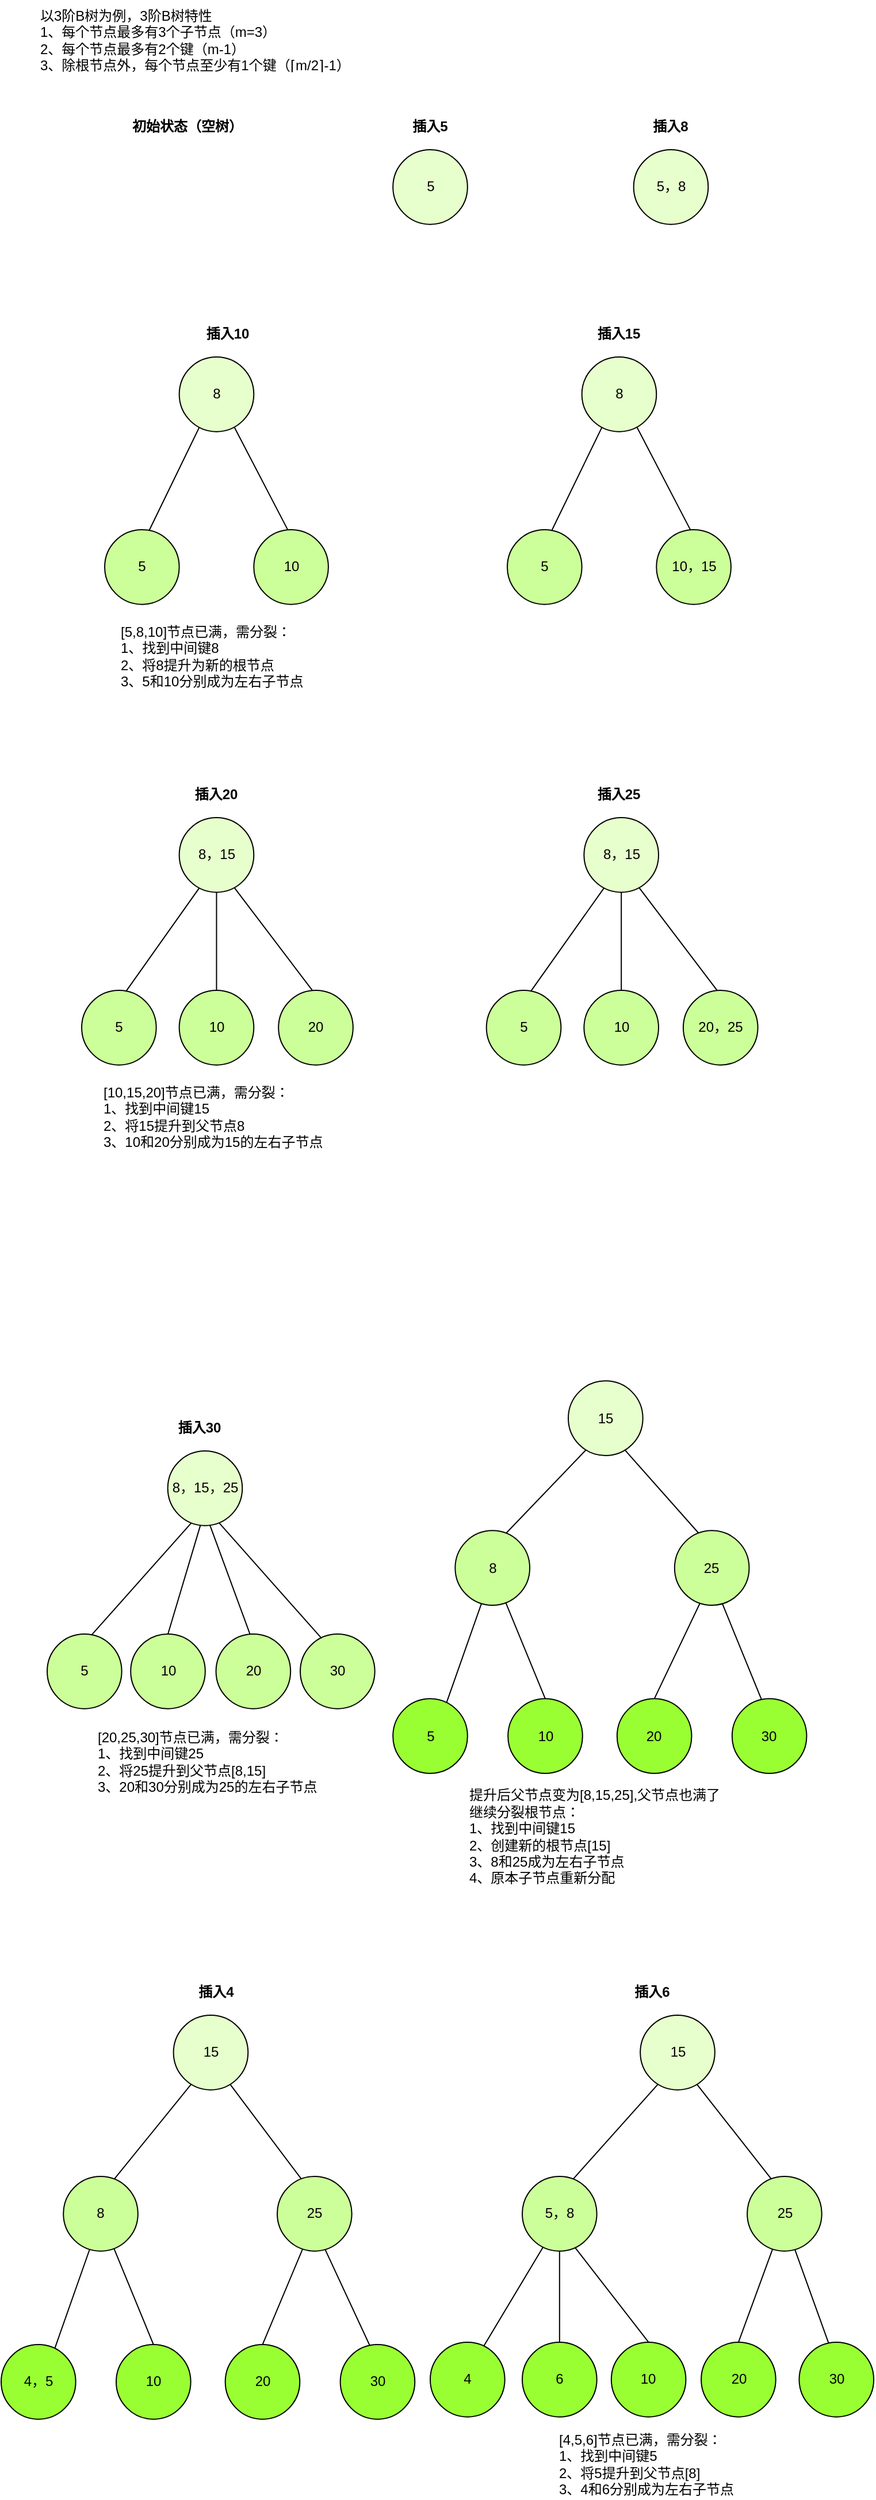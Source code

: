 <mxfile version="28.0.6">
  <diagram name="第 1 页" id="-JAxoZt5WTAPa2EVgLLD">
    <mxGraphModel dx="1025" dy="447" grid="1" gridSize="10" guides="1" tooltips="1" connect="1" arrows="1" fold="1" page="1" pageScale="1" pageWidth="827" pageHeight="1169" math="0" shadow="0">
      <root>
        <mxCell id="0" />
        <mxCell id="1" parent="0" />
        <mxCell id="OYLOalQns67DVKtFXD0c-1" value="&lt;div&gt;以3阶B树为例，3阶B树特性&lt;/div&gt;&lt;div&gt;1、每个节点最多有3个子节点（m=3）&lt;/div&gt;&lt;div&gt;2、每个节点最多有2个键（m-1）&lt;/div&gt;&lt;div&gt;3、除根节点外，每个节点至少有1个键（⌈m/2⌉-1）&lt;/div&gt;" style="text;strokeColor=none;align=left;fillColor=none;html=1;verticalAlign=middle;whiteSpace=wrap;rounded=0;" parent="1" vertex="1">
          <mxGeometry x="72.23" y="40" width="280" height="70" as="geometry" />
        </mxCell>
        <mxCell id="OYLOalQns67DVKtFXD0c-21" value="5" style="ellipse;whiteSpace=wrap;html=1;aspect=fixed;fillColor=#E6FFCC;" parent="1" vertex="1">
          <mxGeometry x="380.59" y="170" width="64.818" height="64.818" as="geometry" />
        </mxCell>
        <mxCell id="OYLOalQns67DVKtFXD0c-22" value="&lt;b&gt;初始状态（空树）&lt;/b&gt;" style="text;strokeColor=none;align=center;fillColor=none;html=1;verticalAlign=middle;whiteSpace=wrap;rounded=0;" parent="1" vertex="1">
          <mxGeometry x="152.4" y="140" width="100" height="20" as="geometry" />
        </mxCell>
        <mxCell id="OYLOalQns67DVKtFXD0c-23" value="&lt;b&gt;插入5&lt;/b&gt;" style="text;strokeColor=none;align=center;fillColor=none;html=1;verticalAlign=middle;whiteSpace=wrap;rounded=0;" parent="1" vertex="1">
          <mxGeometry x="393" y="140" width="40" height="20" as="geometry" />
        </mxCell>
        <mxCell id="OYLOalQns67DVKtFXD0c-24" value="&lt;b&gt;插入8&lt;/b&gt;" style="text;strokeColor=none;align=center;fillColor=none;html=1;verticalAlign=middle;whiteSpace=wrap;rounded=0;" parent="1" vertex="1">
          <mxGeometry x="602.23" y="140" width="40" height="20" as="geometry" />
        </mxCell>
        <mxCell id="OYLOalQns67DVKtFXD0c-25" value="5，8" style="ellipse;whiteSpace=wrap;html=1;aspect=fixed;fillColor=#E6FFCC;" parent="1" vertex="1">
          <mxGeometry x="589.82" y="170" width="64.818" height="64.818" as="geometry" />
        </mxCell>
        <mxCell id="OYLOalQns67DVKtFXD0c-26" value="&lt;b&gt;插入10&lt;/b&gt;" style="text;strokeColor=none;align=center;fillColor=none;html=1;verticalAlign=middle;whiteSpace=wrap;rounded=0;" parent="1" vertex="1">
          <mxGeometry x="212.23" y="320" width="50" height="20" as="geometry" />
        </mxCell>
        <mxCell id="OYLOalQns67DVKtFXD0c-32" value="" style="group" parent="1" vertex="1" connectable="0">
          <mxGeometry x="130" y="350" width="194.458" height="214.818" as="geometry" />
        </mxCell>
        <mxCell id="OYLOalQns67DVKtFXD0c-27" value="8" style="ellipse;whiteSpace=wrap;html=1;aspect=fixed;fillColor=#E6FFCC;" parent="OYLOalQns67DVKtFXD0c-32" vertex="1">
          <mxGeometry x="64.82" width="64.818" height="64.818" as="geometry" />
        </mxCell>
        <mxCell id="OYLOalQns67DVKtFXD0c-28" value="5" style="ellipse;whiteSpace=wrap;html=1;aspect=fixed;fillColor=#CCFF99;" parent="OYLOalQns67DVKtFXD0c-32" vertex="1">
          <mxGeometry y="150" width="64.818" height="64.818" as="geometry" />
        </mxCell>
        <mxCell id="OYLOalQns67DVKtFXD0c-29" value="10" style="ellipse;whiteSpace=wrap;html=1;aspect=fixed;fillColor=#CCFF99;" parent="OYLOalQns67DVKtFXD0c-32" vertex="1">
          <mxGeometry x="129.64" y="150" width="64.818" height="64.818" as="geometry" />
        </mxCell>
        <mxCell id="OYLOalQns67DVKtFXD0c-30" value="" style="endArrow=none;html=1;rounded=0;exitX=0.594;exitY=0.015;exitDx=0;exitDy=0;exitPerimeter=0;entryX=0.269;entryY=0.942;entryDx=0;entryDy=0;entryPerimeter=0;" parent="OYLOalQns67DVKtFXD0c-32" source="OYLOalQns67DVKtFXD0c-28" target="OYLOalQns67DVKtFXD0c-27" edge="1">
          <mxGeometry width="50" height="50" relative="1" as="geometry">
            <mxPoint x="32.23" y="150" as="sourcePoint" />
            <mxPoint x="82.23" y="60" as="targetPoint" />
          </mxGeometry>
        </mxCell>
        <mxCell id="OYLOalQns67DVKtFXD0c-31" value="" style="endArrow=none;html=1;rounded=0;exitX=0.457;exitY=0.005;exitDx=0;exitDy=0;entryX=0.737;entryY=0.937;entryDx=0;entryDy=0;entryPerimeter=0;exitPerimeter=0;" parent="OYLOalQns67DVKtFXD0c-32" source="OYLOalQns67DVKtFXD0c-29" target="OYLOalQns67DVKtFXD0c-27" edge="1">
          <mxGeometry width="50" height="50" relative="1" as="geometry">
            <mxPoint x="163.23" y="150" as="sourcePoint" />
            <mxPoint x="112.23" y="61" as="targetPoint" />
          </mxGeometry>
        </mxCell>
        <mxCell id="OYLOalQns67DVKtFXD0c-33" value="&lt;div&gt;[5,8,10]节点已满，需分裂&lt;span style=&quot;background-color: transparent;&quot;&gt;：&lt;/span&gt;&lt;/div&gt;&lt;div&gt;1、找到中间键8&lt;/div&gt;&lt;div&gt;2、将8提升为新的根节点&lt;/div&gt;&lt;div&gt;3、5和10分别成为左右子节点&lt;/div&gt;" style="text;strokeColor=none;align=left;fillColor=none;html=1;verticalAlign=middle;whiteSpace=wrap;rounded=0;" parent="1" vertex="1">
          <mxGeometry x="142.23" y="580" width="170" height="60" as="geometry" />
        </mxCell>
        <mxCell id="OYLOalQns67DVKtFXD0c-34" value="&lt;b&gt;插入15&lt;/b&gt;" style="text;strokeColor=none;align=center;fillColor=none;html=1;verticalAlign=middle;whiteSpace=wrap;rounded=0;" parent="1" vertex="1">
          <mxGeometry x="552.23" y="320" width="50" height="20" as="geometry" />
        </mxCell>
        <mxCell id="OYLOalQns67DVKtFXD0c-35" value="" style="group" parent="1" vertex="1" connectable="0">
          <mxGeometry x="480" y="350" width="194.458" height="214.818" as="geometry" />
        </mxCell>
        <mxCell id="OYLOalQns67DVKtFXD0c-36" value="8" style="ellipse;whiteSpace=wrap;html=1;aspect=fixed;fillColor=#E6FFCC;" parent="OYLOalQns67DVKtFXD0c-35" vertex="1">
          <mxGeometry x="64.82" width="64.818" height="64.818" as="geometry" />
        </mxCell>
        <mxCell id="OYLOalQns67DVKtFXD0c-37" value="5" style="ellipse;whiteSpace=wrap;html=1;aspect=fixed;fillColor=#CCFF99;" parent="OYLOalQns67DVKtFXD0c-35" vertex="1">
          <mxGeometry y="150" width="64.818" height="64.818" as="geometry" />
        </mxCell>
        <mxCell id="OYLOalQns67DVKtFXD0c-38" value="10，15" style="ellipse;whiteSpace=wrap;html=1;aspect=fixed;fillColor=#CCFF99;" parent="OYLOalQns67DVKtFXD0c-35" vertex="1">
          <mxGeometry x="129.64" y="150" width="64.818" height="64.818" as="geometry" />
        </mxCell>
        <mxCell id="OYLOalQns67DVKtFXD0c-39" value="" style="endArrow=none;html=1;rounded=0;exitX=0.594;exitY=0.015;exitDx=0;exitDy=0;exitPerimeter=0;entryX=0.269;entryY=0.942;entryDx=0;entryDy=0;entryPerimeter=0;" parent="OYLOalQns67DVKtFXD0c-35" source="OYLOalQns67DVKtFXD0c-37" target="OYLOalQns67DVKtFXD0c-36" edge="1">
          <mxGeometry width="50" height="50" relative="1" as="geometry">
            <mxPoint x="32.23" y="150" as="sourcePoint" />
            <mxPoint x="82.23" y="60" as="targetPoint" />
          </mxGeometry>
        </mxCell>
        <mxCell id="OYLOalQns67DVKtFXD0c-40" value="" style="endArrow=none;html=1;rounded=0;exitX=0.457;exitY=0.005;exitDx=0;exitDy=0;entryX=0.737;entryY=0.937;entryDx=0;entryDy=0;entryPerimeter=0;exitPerimeter=0;" parent="OYLOalQns67DVKtFXD0c-35" source="OYLOalQns67DVKtFXD0c-38" target="OYLOalQns67DVKtFXD0c-36" edge="1">
          <mxGeometry width="50" height="50" relative="1" as="geometry">
            <mxPoint x="163.23" y="150" as="sourcePoint" />
            <mxPoint x="112.23" y="61" as="targetPoint" />
          </mxGeometry>
        </mxCell>
        <mxCell id="OYLOalQns67DVKtFXD0c-41" value="&lt;b&gt;插入20&lt;/b&gt;" style="text;strokeColor=none;align=center;fillColor=none;html=1;verticalAlign=middle;whiteSpace=wrap;rounded=0;" parent="1" vertex="1">
          <mxGeometry x="202.23" y="720" width="50" height="20" as="geometry" />
        </mxCell>
        <mxCell id="OYLOalQns67DVKtFXD0c-42" value="&lt;div&gt;[10,15,20]节点已满，需分裂：&lt;/div&gt;&lt;div&gt;1、找到中间键15&lt;/div&gt;&lt;div&gt;2、将15提升到父节点8&lt;/div&gt;&lt;div&gt;3、10和20分别成为15的左右子节点&lt;/div&gt;" style="text;strokeColor=none;align=left;fillColor=none;html=1;verticalAlign=middle;whiteSpace=wrap;rounded=0;" parent="1" vertex="1">
          <mxGeometry x="127.23" y="980" width="200" height="60" as="geometry" />
        </mxCell>
        <mxCell id="OYLOalQns67DVKtFXD0c-51" value="" style="group" parent="1" vertex="1" connectable="0">
          <mxGeometry x="110" y="750" width="235.908" height="214.818" as="geometry" />
        </mxCell>
        <mxCell id="OYLOalQns67DVKtFXD0c-44" value="8，15" style="ellipse;whiteSpace=wrap;html=1;aspect=fixed;fillColor=#E6FFCC;" parent="OYLOalQns67DVKtFXD0c-51" vertex="1">
          <mxGeometry x="84.82" width="64.818" height="64.818" as="geometry" />
        </mxCell>
        <mxCell id="OYLOalQns67DVKtFXD0c-45" value="5" style="ellipse;whiteSpace=wrap;html=1;aspect=fixed;fillColor=#CCFF99;" parent="OYLOalQns67DVKtFXD0c-51" vertex="1">
          <mxGeometry y="150" width="64.818" height="64.818" as="geometry" />
        </mxCell>
        <mxCell id="OYLOalQns67DVKtFXD0c-46" value="20" style="ellipse;whiteSpace=wrap;html=1;aspect=fixed;fillColor=#CCFF99;" parent="OYLOalQns67DVKtFXD0c-51" vertex="1">
          <mxGeometry x="171.09" y="150" width="64.818" height="64.818" as="geometry" />
        </mxCell>
        <mxCell id="OYLOalQns67DVKtFXD0c-47" value="" style="endArrow=none;html=1;rounded=0;exitX=0.594;exitY=0.015;exitDx=0;exitDy=0;exitPerimeter=0;entryX=0.269;entryY=0.942;entryDx=0;entryDy=0;entryPerimeter=0;" parent="OYLOalQns67DVKtFXD0c-51" source="OYLOalQns67DVKtFXD0c-45" target="OYLOalQns67DVKtFXD0c-44" edge="1">
          <mxGeometry width="50" height="50" relative="1" as="geometry">
            <mxPoint x="52.23" y="150" as="sourcePoint" />
            <mxPoint x="102.23" y="60" as="targetPoint" />
          </mxGeometry>
        </mxCell>
        <mxCell id="OYLOalQns67DVKtFXD0c-48" value="" style="endArrow=none;html=1;rounded=0;exitX=0.457;exitY=0.005;exitDx=0;exitDy=0;entryX=0.737;entryY=0.937;entryDx=0;entryDy=0;entryPerimeter=0;exitPerimeter=0;" parent="OYLOalQns67DVKtFXD0c-51" source="OYLOalQns67DVKtFXD0c-46" target="OYLOalQns67DVKtFXD0c-44" edge="1">
          <mxGeometry width="50" height="50" relative="1" as="geometry">
            <mxPoint x="183.23" y="150" as="sourcePoint" />
            <mxPoint x="132.23" y="61" as="targetPoint" />
          </mxGeometry>
        </mxCell>
        <mxCell id="OYLOalQns67DVKtFXD0c-49" value="10" style="ellipse;whiteSpace=wrap;html=1;aspect=fixed;fillColor=#CCFF99;" parent="OYLOalQns67DVKtFXD0c-51" vertex="1">
          <mxGeometry x="84.82" y="150" width="64.818" height="64.818" as="geometry" />
        </mxCell>
        <mxCell id="OYLOalQns67DVKtFXD0c-50" value="" style="endArrow=none;html=1;rounded=0;exitX=0.5;exitY=0;exitDx=0;exitDy=0;entryX=0.5;entryY=1;entryDx=0;entryDy=0;" parent="OYLOalQns67DVKtFXD0c-51" source="OYLOalQns67DVKtFXD0c-49" target="OYLOalQns67DVKtFXD0c-44" edge="1">
          <mxGeometry width="50" height="50" relative="1" as="geometry">
            <mxPoint x="120" y="210" as="sourcePoint" />
            <mxPoint x="183" y="120" as="targetPoint" />
          </mxGeometry>
        </mxCell>
        <mxCell id="OYLOalQns67DVKtFXD0c-53" value="&lt;b&gt;插入25&lt;/b&gt;" style="text;strokeColor=none;align=center;fillColor=none;html=1;verticalAlign=middle;whiteSpace=wrap;rounded=0;" parent="1" vertex="1">
          <mxGeometry x="552.23" y="720" width="50" height="20" as="geometry" />
        </mxCell>
        <mxCell id="OYLOalQns67DVKtFXD0c-54" value="" style="group" parent="1" vertex="1" connectable="0">
          <mxGeometry x="461.86" y="750" width="235.908" height="214.818" as="geometry" />
        </mxCell>
        <mxCell id="OYLOalQns67DVKtFXD0c-55" value="8，15" style="ellipse;whiteSpace=wrap;html=1;aspect=fixed;fillColor=#E6FFCC;" parent="OYLOalQns67DVKtFXD0c-54" vertex="1">
          <mxGeometry x="84.82" width="64.818" height="64.818" as="geometry" />
        </mxCell>
        <mxCell id="OYLOalQns67DVKtFXD0c-56" value="5" style="ellipse;whiteSpace=wrap;html=1;aspect=fixed;fillColor=#CCFF99;" parent="OYLOalQns67DVKtFXD0c-54" vertex="1">
          <mxGeometry y="150" width="64.818" height="64.818" as="geometry" />
        </mxCell>
        <mxCell id="OYLOalQns67DVKtFXD0c-57" value="20，25" style="ellipse;whiteSpace=wrap;html=1;aspect=fixed;fillColor=#CCFF99;" parent="OYLOalQns67DVKtFXD0c-54" vertex="1">
          <mxGeometry x="171.09" y="150" width="64.818" height="64.818" as="geometry" />
        </mxCell>
        <mxCell id="OYLOalQns67DVKtFXD0c-58" value="" style="endArrow=none;html=1;rounded=0;exitX=0.594;exitY=0.015;exitDx=0;exitDy=0;exitPerimeter=0;entryX=0.269;entryY=0.942;entryDx=0;entryDy=0;entryPerimeter=0;" parent="OYLOalQns67DVKtFXD0c-54" source="OYLOalQns67DVKtFXD0c-56" target="OYLOalQns67DVKtFXD0c-55" edge="1">
          <mxGeometry width="50" height="50" relative="1" as="geometry">
            <mxPoint x="52.23" y="150" as="sourcePoint" />
            <mxPoint x="102.23" y="60" as="targetPoint" />
          </mxGeometry>
        </mxCell>
        <mxCell id="OYLOalQns67DVKtFXD0c-59" value="" style="endArrow=none;html=1;rounded=0;exitX=0.457;exitY=0.005;exitDx=0;exitDy=0;entryX=0.737;entryY=0.937;entryDx=0;entryDy=0;entryPerimeter=0;exitPerimeter=0;" parent="OYLOalQns67DVKtFXD0c-54" source="OYLOalQns67DVKtFXD0c-57" target="OYLOalQns67DVKtFXD0c-55" edge="1">
          <mxGeometry width="50" height="50" relative="1" as="geometry">
            <mxPoint x="183.23" y="150" as="sourcePoint" />
            <mxPoint x="132.23" y="61" as="targetPoint" />
          </mxGeometry>
        </mxCell>
        <mxCell id="OYLOalQns67DVKtFXD0c-60" value="10" style="ellipse;whiteSpace=wrap;html=1;aspect=fixed;fillColor=#CCFF99;" parent="OYLOalQns67DVKtFXD0c-54" vertex="1">
          <mxGeometry x="84.82" y="150" width="64.818" height="64.818" as="geometry" />
        </mxCell>
        <mxCell id="OYLOalQns67DVKtFXD0c-61" value="" style="endArrow=none;html=1;rounded=0;exitX=0.5;exitY=0;exitDx=0;exitDy=0;entryX=0.5;entryY=1;entryDx=0;entryDy=0;" parent="OYLOalQns67DVKtFXD0c-54" source="OYLOalQns67DVKtFXD0c-60" target="OYLOalQns67DVKtFXD0c-55" edge="1">
          <mxGeometry width="50" height="50" relative="1" as="geometry">
            <mxPoint x="120" y="210" as="sourcePoint" />
            <mxPoint x="183" y="120" as="targetPoint" />
          </mxGeometry>
        </mxCell>
        <mxCell id="OYLOalQns67DVKtFXD0c-62" value="&lt;b&gt;插入30&lt;/b&gt;" style="text;strokeColor=none;align=center;fillColor=none;html=1;verticalAlign=middle;whiteSpace=wrap;rounded=0;" parent="1" vertex="1">
          <mxGeometry x="189.63" y="1270" width="45.19" height="20" as="geometry" />
        </mxCell>
        <mxCell id="OYLOalQns67DVKtFXD0c-71" value="&lt;div&gt;[20,25,30]节点已满，需分裂：&lt;/div&gt;&lt;div&gt;1、找到中间键25&lt;/div&gt;&lt;div&gt;2、将25提升到父节点[8,15]&lt;/div&gt;&lt;div&gt;3、20和30分别成为25的左右子节点&lt;/div&gt;" style="text;strokeColor=none;align=left;fillColor=none;html=1;verticalAlign=middle;whiteSpace=wrap;rounded=0;" parent="1" vertex="1">
          <mxGeometry x="122.41" y="1540" width="200" height="60" as="geometry" />
        </mxCell>
        <mxCell id="uNtIZfJUE3P_ky5JRSXj-1" value="" style="group" parent="1" vertex="1" connectable="0">
          <mxGeometry x="80" y="1300" width="284.818" height="223.818" as="geometry" />
        </mxCell>
        <mxCell id="OYLOalQns67DVKtFXD0c-64" value="8，15，25" style="ellipse;whiteSpace=wrap;html=1;aspect=fixed;fillColor=#E6FFCC;" parent="uNtIZfJUE3P_ky5JRSXj-1" vertex="1">
          <mxGeometry x="104.82" width="64.818" height="64.818" as="geometry" />
        </mxCell>
        <mxCell id="OYLOalQns67DVKtFXD0c-65" value="5" style="ellipse;whiteSpace=wrap;html=1;aspect=fixed;fillColor=#CCFF99;" parent="uNtIZfJUE3P_ky5JRSXj-1" vertex="1">
          <mxGeometry y="159" width="64.818" height="64.818" as="geometry" />
        </mxCell>
        <mxCell id="OYLOalQns67DVKtFXD0c-66" value="20" style="ellipse;whiteSpace=wrap;html=1;aspect=fixed;fillColor=#CCFF99;" parent="uNtIZfJUE3P_ky5JRSXj-1" vertex="1">
          <mxGeometry x="146.77" y="159" width="64.818" height="64.818" as="geometry" />
        </mxCell>
        <mxCell id="OYLOalQns67DVKtFXD0c-67" value="" style="endArrow=none;html=1;rounded=0;exitX=0.594;exitY=0.015;exitDx=0;exitDy=0;exitPerimeter=0;entryX=0.314;entryY=0.967;entryDx=0;entryDy=0;entryPerimeter=0;" parent="uNtIZfJUE3P_ky5JRSXj-1" source="OYLOalQns67DVKtFXD0c-65" target="OYLOalQns67DVKtFXD0c-64" edge="1">
          <mxGeometry width="50" height="50" relative="1" as="geometry">
            <mxPoint x="82.23" y="140" as="sourcePoint" />
            <mxPoint x="132.23" y="50" as="targetPoint" />
          </mxGeometry>
        </mxCell>
        <mxCell id="OYLOalQns67DVKtFXD0c-68" value="" style="endArrow=none;html=1;rounded=0;exitX=0.457;exitY=0.005;exitDx=0;exitDy=0;entryX=0.565;entryY=0.992;entryDx=0;entryDy=0;entryPerimeter=0;exitPerimeter=0;" parent="uNtIZfJUE3P_ky5JRSXj-1" source="OYLOalQns67DVKtFXD0c-66" target="OYLOalQns67DVKtFXD0c-64" edge="1">
          <mxGeometry width="50" height="50" relative="1" as="geometry">
            <mxPoint x="213.23" y="140" as="sourcePoint" />
            <mxPoint x="162.23" y="51" as="targetPoint" />
          </mxGeometry>
        </mxCell>
        <mxCell id="OYLOalQns67DVKtFXD0c-69" value="10" style="ellipse;whiteSpace=wrap;html=1;aspect=fixed;fillColor=#CCFF99;" parent="uNtIZfJUE3P_ky5JRSXj-1" vertex="1">
          <mxGeometry x="72.59" y="159" width="64.818" height="64.818" as="geometry" />
        </mxCell>
        <mxCell id="OYLOalQns67DVKtFXD0c-70" value="" style="endArrow=none;html=1;rounded=0;exitX=0.5;exitY=0;exitDx=0;exitDy=0;entryX=0.439;entryY=0.992;entryDx=0;entryDy=0;entryPerimeter=0;" parent="uNtIZfJUE3P_ky5JRSXj-1" source="OYLOalQns67DVKtFXD0c-69" target="OYLOalQns67DVKtFXD0c-64" edge="1">
          <mxGeometry width="50" height="50" relative="1" as="geometry">
            <mxPoint x="150" y="200" as="sourcePoint" />
            <mxPoint x="213" y="110" as="targetPoint" />
          </mxGeometry>
        </mxCell>
        <mxCell id="OYLOalQns67DVKtFXD0c-72" value="30" style="ellipse;whiteSpace=wrap;html=1;aspect=fixed;fillColor=#CCFF99;" parent="uNtIZfJUE3P_ky5JRSXj-1" vertex="1">
          <mxGeometry x="220" y="159" width="64.818" height="64.818" as="geometry" />
        </mxCell>
        <mxCell id="OYLOalQns67DVKtFXD0c-73" value="" style="endArrow=none;html=1;rounded=0;exitX=0.286;exitY=0.057;exitDx=0;exitDy=0;entryX=0.692;entryY=0.967;entryDx=0;entryDy=0;entryPerimeter=0;exitPerimeter=0;" parent="uNtIZfJUE3P_ky5JRSXj-1" source="OYLOalQns67DVKtFXD0c-72" target="OYLOalQns67DVKtFXD0c-64" edge="1">
          <mxGeometry width="50" height="50" relative="1" as="geometry">
            <mxPoint x="240" y="130" as="sourcePoint" />
            <mxPoint x="172" y="41" as="targetPoint" />
          </mxGeometry>
        </mxCell>
        <mxCell id="uNtIZfJUE3P_ky5JRSXj-2" value="&lt;div&gt;提升后父节点变为[8,15,25],父节点也满了&lt;/div&gt;&lt;div&gt;继续分裂根节点：&lt;/div&gt;&lt;div&gt;1、找到中间键15&lt;/div&gt;&lt;div&gt;2、创建新的根节点[15]&lt;/div&gt;&lt;div&gt;3、8和25成为左右子节点&lt;/div&gt;&lt;div&gt;4、原本子节点重新分配&lt;/div&gt;" style="text;strokeColor=none;align=left;fillColor=none;html=1;verticalAlign=middle;whiteSpace=wrap;rounded=0;" parent="1" vertex="1">
          <mxGeometry x="445.41" y="1590" width="238.52" height="90" as="geometry" />
        </mxCell>
        <mxCell id="uNtIZfJUE3P_ky5JRSXj-27" value="" style="group" parent="1" vertex="1" connectable="0">
          <mxGeometry x="380.59" y="1239.18" width="359.634" height="340.818" as="geometry" />
        </mxCell>
        <mxCell id="uNtIZfJUE3P_ky5JRSXj-14" value="" style="endArrow=none;html=1;rounded=0;entryX=0.239;entryY=0.923;entryDx=0;entryDy=0;entryPerimeter=0;exitX=0.684;exitY=0.034;exitDx=0;exitDy=0;exitPerimeter=0;" parent="uNtIZfJUE3P_ky5JRSXj-27" source="uNtIZfJUE3P_ky5JRSXj-21" target="uNtIZfJUE3P_ky5JRSXj-20" edge="1">
          <mxGeometry width="50" height="50" relative="1" as="geometry">
            <mxPoint x="68.82" y="125" as="sourcePoint" />
            <mxPoint x="136.68" y="35" as="targetPoint" />
          </mxGeometry>
        </mxCell>
        <mxCell id="uNtIZfJUE3P_ky5JRSXj-15" value="" style="endArrow=none;html=1;rounded=0;entryX=0.763;entryY=0.93;entryDx=0;entryDy=0;entryPerimeter=0;exitX=0.324;exitY=0.036;exitDx=0;exitDy=0;exitPerimeter=0;" parent="uNtIZfJUE3P_ky5JRSXj-27" source="uNtIZfJUE3P_ky5JRSXj-22" target="uNtIZfJUE3P_ky5JRSXj-20" edge="1">
          <mxGeometry width="50" height="50" relative="1" as="geometry">
            <mxPoint x="268.82" y="128" as="sourcePoint" />
            <mxPoint x="198.82" y="35" as="targetPoint" />
          </mxGeometry>
        </mxCell>
        <mxCell id="uNtIZfJUE3P_ky5JRSXj-16" value="" style="endArrow=none;html=1;rounded=0;entryX=0.354;entryY=0.972;entryDx=0;entryDy=0;entryPerimeter=0;exitX=0.721;exitY=0.047;exitDx=0;exitDy=0;exitPerimeter=0;" parent="uNtIZfJUE3P_ky5JRSXj-27" source="uNtIZfJUE3P_ky5JRSXj-23" target="uNtIZfJUE3P_ky5JRSXj-21" edge="1">
          <mxGeometry width="50" height="50" relative="1" as="geometry">
            <mxPoint x="-11.18" y="275" as="sourcePoint" />
            <mxPoint x="38.82" y="195" as="targetPoint" />
          </mxGeometry>
        </mxCell>
        <mxCell id="uNtIZfJUE3P_ky5JRSXj-17" value="" style="endArrow=none;html=1;rounded=0;entryX=0.342;entryY=0.969;entryDx=0;entryDy=0;entryPerimeter=0;exitX=0.5;exitY=0;exitDx=0;exitDy=0;" parent="uNtIZfJUE3P_ky5JRSXj-27" source="uNtIZfJUE3P_ky5JRSXj-25" target="uNtIZfJUE3P_ky5JRSXj-22" edge="1">
          <mxGeometry width="50" height="50" relative="1" as="geometry">
            <mxPoint x="218.82" y="276" as="sourcePoint" />
            <mxPoint x="268.82" y="196" as="targetPoint" />
          </mxGeometry>
        </mxCell>
        <mxCell id="uNtIZfJUE3P_ky5JRSXj-18" value="" style="endArrow=none;html=1;rounded=0;entryX=0.628;entryY=0.948;entryDx=0;entryDy=0;entryPerimeter=0;exitX=0.394;exitY=0.01;exitDx=0;exitDy=0;exitPerimeter=0;" parent="uNtIZfJUE3P_ky5JRSXj-27" source="uNtIZfJUE3P_ky5JRSXj-26" target="uNtIZfJUE3P_ky5JRSXj-22" edge="1">
          <mxGeometry width="50" height="50" relative="1" as="geometry">
            <mxPoint x="358.82" y="276" as="sourcePoint" />
            <mxPoint x="308.82" y="195" as="targetPoint" />
          </mxGeometry>
        </mxCell>
        <mxCell id="uNtIZfJUE3P_ky5JRSXj-19" value="" style="endArrow=none;html=1;rounded=0;entryX=0.672;entryY=0.95;entryDx=0;entryDy=0;entryPerimeter=0;exitX=0.5;exitY=0;exitDx=0;exitDy=0;" parent="uNtIZfJUE3P_ky5JRSXj-27" source="uNtIZfJUE3P_ky5JRSXj-24" target="uNtIZfJUE3P_ky5JRSXj-21" edge="1">
          <mxGeometry width="50" height="50" relative="1" as="geometry">
            <mxPoint x="118.82" y="276" as="sourcePoint" />
            <mxPoint x="68.82" y="195" as="targetPoint" />
          </mxGeometry>
        </mxCell>
        <mxCell id="uNtIZfJUE3P_ky5JRSXj-20" value="15" style="ellipse;whiteSpace=wrap;html=1;aspect=fixed;fillColor=#E6FFCC;" parent="uNtIZfJUE3P_ky5JRSXj-27" vertex="1">
          <mxGeometry x="152.413" width="64.818" height="64.818" as="geometry" />
        </mxCell>
        <mxCell id="uNtIZfJUE3P_ky5JRSXj-21" value="8" style="ellipse;whiteSpace=wrap;html=1;aspect=fixed;fillColor=#CCFF99;" parent="uNtIZfJUE3P_ky5JRSXj-27" vertex="1">
          <mxGeometry x="54.103" y="130" width="64.818" height="64.818" as="geometry" />
        </mxCell>
        <mxCell id="uNtIZfJUE3P_ky5JRSXj-22" value="25" style="ellipse;whiteSpace=wrap;html=1;aspect=fixed;fillColor=#CCFF99;" parent="uNtIZfJUE3P_ky5JRSXj-27" vertex="1">
          <mxGeometry x="244.823" y="130" width="64.818" height="64.818" as="geometry" />
        </mxCell>
        <mxCell id="uNtIZfJUE3P_ky5JRSXj-23" value="5" style="ellipse;whiteSpace=wrap;html=1;aspect=fixed;fillColor=#99FF33;" parent="uNtIZfJUE3P_ky5JRSXj-27" vertex="1">
          <mxGeometry y="276" width="64.818" height="64.818" as="geometry" />
        </mxCell>
        <mxCell id="uNtIZfJUE3P_ky5JRSXj-24" value="10" style="ellipse;whiteSpace=wrap;html=1;aspect=fixed;fillColor=#99FF33;" parent="uNtIZfJUE3P_ky5JRSXj-27" vertex="1">
          <mxGeometry x="99.997" y="276" width="64.818" height="64.818" as="geometry" />
        </mxCell>
        <mxCell id="uNtIZfJUE3P_ky5JRSXj-25" value="20" style="ellipse;whiteSpace=wrap;html=1;aspect=fixed;fillColor=#99FF33;" parent="uNtIZfJUE3P_ky5JRSXj-27" vertex="1">
          <mxGeometry x="194.819" y="276" width="64.818" height="64.818" as="geometry" />
        </mxCell>
        <mxCell id="uNtIZfJUE3P_ky5JRSXj-26" value="30" style="ellipse;whiteSpace=wrap;html=1;aspect=fixed;fillColor=#99FF33;" parent="uNtIZfJUE3P_ky5JRSXj-27" vertex="1">
          <mxGeometry x="294.816" y="276" width="64.818" height="64.818" as="geometry" />
        </mxCell>
        <mxCell id="uNtIZfJUE3P_ky5JRSXj-42" value="&lt;b&gt;插入4&lt;/b&gt;" style="text;strokeColor=none;align=center;fillColor=none;html=1;verticalAlign=middle;whiteSpace=wrap;rounded=0;" parent="1" vertex="1">
          <mxGeometry x="208.34" y="1760" width="37.77" height="20" as="geometry" />
        </mxCell>
        <mxCell id="uNtIZfJUE3P_ky5JRSXj-43" value="&lt;b&gt;插入6&lt;/b&gt;" style="text;strokeColor=none;align=center;fillColor=none;html=1;verticalAlign=middle;whiteSpace=wrap;rounded=0;" parent="1" vertex="1">
          <mxGeometry x="585.77" y="1760" width="40" height="20" as="geometry" />
        </mxCell>
        <mxCell id="uNtIZfJUE3P_ky5JRSXj-44" value="&lt;div&gt;[4,5,6]节点已满，需分裂：&lt;/div&gt;&lt;div&gt;1、找到中间键5&lt;/div&gt;&lt;div&gt;2、将5提升到父节点[8]&lt;/div&gt;&lt;div&gt;3、4和6分别成为左右子节点&lt;/div&gt;" style="text;strokeColor=none;align=left;fillColor=none;html=1;verticalAlign=middle;whiteSpace=wrap;rounded=0;" parent="1" vertex="1">
          <mxGeometry x="523" y="2150" width="165.54" height="60" as="geometry" />
        </mxCell>
        <mxCell id="uNtIZfJUE3P_ky5JRSXj-65" value="" style="group" parent="1" vertex="1" connectable="0">
          <mxGeometry x="413.0" y="1790" width="385.544" height="348.818" as="geometry" />
        </mxCell>
        <mxCell id="uNtIZfJUE3P_ky5JRSXj-46" value="" style="endArrow=none;html=1;rounded=0;entryX=0.239;entryY=0.923;entryDx=0;entryDy=0;entryPerimeter=0;exitX=0.684;exitY=0.034;exitDx=0;exitDy=0;exitPerimeter=0;" parent="uNtIZfJUE3P_ky5JRSXj-65" source="uNtIZfJUE3P_ky5JRSXj-53" target="uNtIZfJUE3P_ky5JRSXj-52" edge="1">
          <mxGeometry width="50" height="50" relative="1" as="geometry">
            <mxPoint x="48.82" y="135" as="sourcePoint" />
            <mxPoint x="116.68" y="45" as="targetPoint" />
          </mxGeometry>
        </mxCell>
        <mxCell id="uNtIZfJUE3P_ky5JRSXj-47" value="" style="endArrow=none;html=1;rounded=0;entryX=0.763;entryY=0.93;entryDx=0;entryDy=0;entryPerimeter=0;exitX=0.324;exitY=0.036;exitDx=0;exitDy=0;exitPerimeter=0;" parent="uNtIZfJUE3P_ky5JRSXj-65" source="uNtIZfJUE3P_ky5JRSXj-54" target="uNtIZfJUE3P_ky5JRSXj-52" edge="1">
          <mxGeometry width="50" height="50" relative="1" as="geometry">
            <mxPoint x="248.82" y="138" as="sourcePoint" />
            <mxPoint x="178.82" y="45" as="targetPoint" />
          </mxGeometry>
        </mxCell>
        <mxCell id="uNtIZfJUE3P_ky5JRSXj-48" value="" style="endArrow=none;html=1;rounded=0;entryX=0.278;entryY=0.949;entryDx=0;entryDy=0;entryPerimeter=0;exitX=0.721;exitY=0.047;exitDx=0;exitDy=0;exitPerimeter=0;" parent="uNtIZfJUE3P_ky5JRSXj-65" source="uNtIZfJUE3P_ky5JRSXj-55" target="uNtIZfJUE3P_ky5JRSXj-53" edge="1">
          <mxGeometry width="50" height="50" relative="1" as="geometry">
            <mxPoint x="-31.18" y="285" as="sourcePoint" />
            <mxPoint x="18.82" y="205" as="targetPoint" />
          </mxGeometry>
        </mxCell>
        <mxCell id="uNtIZfJUE3P_ky5JRSXj-49" value="" style="endArrow=none;html=1;rounded=0;entryX=0.342;entryY=0.969;entryDx=0;entryDy=0;entryPerimeter=0;exitX=0.5;exitY=0;exitDx=0;exitDy=0;" parent="uNtIZfJUE3P_ky5JRSXj-65" source="uNtIZfJUE3P_ky5JRSXj-57" target="uNtIZfJUE3P_ky5JRSXj-54" edge="1">
          <mxGeometry width="50" height="50" relative="1" as="geometry">
            <mxPoint x="198.82" y="286" as="sourcePoint" />
            <mxPoint x="248.82" y="206" as="targetPoint" />
          </mxGeometry>
        </mxCell>
        <mxCell id="uNtIZfJUE3P_ky5JRSXj-50" value="" style="endArrow=none;html=1;rounded=0;entryX=0.628;entryY=0.948;entryDx=0;entryDy=0;entryPerimeter=0;exitX=0.394;exitY=0.01;exitDx=0;exitDy=0;exitPerimeter=0;" parent="uNtIZfJUE3P_ky5JRSXj-65" source="uNtIZfJUE3P_ky5JRSXj-58" target="uNtIZfJUE3P_ky5JRSXj-54" edge="1">
          <mxGeometry width="50" height="50" relative="1" as="geometry">
            <mxPoint x="338.82" y="286" as="sourcePoint" />
            <mxPoint x="288.82" y="205" as="targetPoint" />
          </mxGeometry>
        </mxCell>
        <mxCell id="uNtIZfJUE3P_ky5JRSXj-51" value="" style="endArrow=none;html=1;rounded=0;entryX=0.708;entryY=0.953;entryDx=0;entryDy=0;entryPerimeter=0;exitX=0.5;exitY=0;exitDx=0;exitDy=0;" parent="uNtIZfJUE3P_ky5JRSXj-65" source="uNtIZfJUE3P_ky5JRSXj-56" target="uNtIZfJUE3P_ky5JRSXj-53" edge="1">
          <mxGeometry width="50" height="50" relative="1" as="geometry">
            <mxPoint x="98.82" y="286" as="sourcePoint" />
            <mxPoint x="48.82" y="205" as="targetPoint" />
          </mxGeometry>
        </mxCell>
        <mxCell id="uNtIZfJUE3P_ky5JRSXj-52" value="15" style="ellipse;whiteSpace=wrap;html=1;aspect=fixed;fillColor=#E6FFCC;" parent="uNtIZfJUE3P_ky5JRSXj-65" vertex="1">
          <mxGeometry x="182.593" width="64.818" height="64.818" as="geometry" />
        </mxCell>
        <mxCell id="uNtIZfJUE3P_ky5JRSXj-53" value="5，8" style="ellipse;whiteSpace=wrap;html=1;aspect=fixed;fillColor=#CCFF99;" parent="uNtIZfJUE3P_ky5JRSXj-65" vertex="1">
          <mxGeometry x="80.003" y="140" width="64.818" height="64.818" as="geometry" />
        </mxCell>
        <mxCell id="uNtIZfJUE3P_ky5JRSXj-54" value="25" style="ellipse;whiteSpace=wrap;html=1;aspect=fixed;fillColor=#CCFF99;" parent="uNtIZfJUE3P_ky5JRSXj-65" vertex="1">
          <mxGeometry x="275.543" y="140" width="64.818" height="64.818" as="geometry" />
        </mxCell>
        <mxCell id="uNtIZfJUE3P_ky5JRSXj-55" value="4" style="ellipse;whiteSpace=wrap;html=1;aspect=fixed;fillColor=#99FF33;" parent="uNtIZfJUE3P_ky5JRSXj-65" vertex="1">
          <mxGeometry y="284" width="64.818" height="64.818" as="geometry" />
        </mxCell>
        <mxCell id="uNtIZfJUE3P_ky5JRSXj-56" value="10" style="ellipse;whiteSpace=wrap;html=1;aspect=fixed;fillColor=#99FF33;" parent="uNtIZfJUE3P_ky5JRSXj-65" vertex="1">
          <mxGeometry x="157.407" y="284" width="64.818" height="64.818" as="geometry" />
        </mxCell>
        <mxCell id="uNtIZfJUE3P_ky5JRSXj-57" value="20" style="ellipse;whiteSpace=wrap;html=1;aspect=fixed;fillColor=#99FF33;" parent="uNtIZfJUE3P_ky5JRSXj-65" vertex="1">
          <mxGeometry x="235.539" y="284" width="64.818" height="64.818" as="geometry" />
        </mxCell>
        <mxCell id="uNtIZfJUE3P_ky5JRSXj-58" value="30" style="ellipse;whiteSpace=wrap;html=1;aspect=fixed;fillColor=#99FF33;" parent="uNtIZfJUE3P_ky5JRSXj-65" vertex="1">
          <mxGeometry x="320.726" y="284" width="64.818" height="64.818" as="geometry" />
        </mxCell>
        <mxCell id="uNtIZfJUE3P_ky5JRSXj-59" value="6" style="ellipse;whiteSpace=wrap;html=1;aspect=fixed;fillColor=#99FF33;" parent="uNtIZfJUE3P_ky5JRSXj-65" vertex="1">
          <mxGeometry x="80.0" y="284" width="64.818" height="64.818" as="geometry" />
        </mxCell>
        <mxCell id="uNtIZfJUE3P_ky5JRSXj-60" value="" style="endArrow=none;html=1;rounded=0;entryX=0.5;entryY=1;entryDx=0;entryDy=0;exitX=0.5;exitY=0;exitDx=0;exitDy=0;" parent="uNtIZfJUE3P_ky5JRSXj-65" source="uNtIZfJUE3P_ky5JRSXj-59" target="uNtIZfJUE3P_ky5JRSXj-53" edge="1">
          <mxGeometry width="50" height="50" relative="1" as="geometry">
            <mxPoint x="95.54" y="280" as="sourcePoint" />
            <mxPoint x="99.84" y="199" as="targetPoint" />
          </mxGeometry>
        </mxCell>
        <mxCell id="uNtIZfJUE3P_ky5JRSXj-66" value="" style="group" parent="1" vertex="1" connectable="0">
          <mxGeometry x="40" y="1790" width="359.634" height="350.818" as="geometry" />
        </mxCell>
        <mxCell id="uNtIZfJUE3P_ky5JRSXj-29" value="" style="endArrow=none;html=1;rounded=0;entryX=0.239;entryY=0.923;entryDx=0;entryDy=0;entryPerimeter=0;exitX=0.684;exitY=0.034;exitDx=0;exitDy=0;exitPerimeter=0;" parent="uNtIZfJUE3P_ky5JRSXj-66" source="uNtIZfJUE3P_ky5JRSXj-36" target="uNtIZfJUE3P_ky5JRSXj-35" edge="1">
          <mxGeometry width="50" height="50" relative="1" as="geometry">
            <mxPoint x="68.82" y="135" as="sourcePoint" />
            <mxPoint x="136.68" y="45" as="targetPoint" />
          </mxGeometry>
        </mxCell>
        <mxCell id="uNtIZfJUE3P_ky5JRSXj-30" value="" style="endArrow=none;html=1;rounded=0;entryX=0.763;entryY=0.93;entryDx=0;entryDy=0;entryPerimeter=0;exitX=0.324;exitY=0.036;exitDx=0;exitDy=0;exitPerimeter=0;" parent="uNtIZfJUE3P_ky5JRSXj-66" source="uNtIZfJUE3P_ky5JRSXj-37" target="uNtIZfJUE3P_ky5JRSXj-35" edge="1">
          <mxGeometry width="50" height="50" relative="1" as="geometry">
            <mxPoint x="268.82" y="138" as="sourcePoint" />
            <mxPoint x="198.82" y="45" as="targetPoint" />
          </mxGeometry>
        </mxCell>
        <mxCell id="uNtIZfJUE3P_ky5JRSXj-31" value="" style="endArrow=none;html=1;rounded=0;entryX=0.354;entryY=0.972;entryDx=0;entryDy=0;entryPerimeter=0;exitX=0.721;exitY=0.047;exitDx=0;exitDy=0;exitPerimeter=0;" parent="uNtIZfJUE3P_ky5JRSXj-66" source="uNtIZfJUE3P_ky5JRSXj-38" target="uNtIZfJUE3P_ky5JRSXj-36" edge="1">
          <mxGeometry width="50" height="50" relative="1" as="geometry">
            <mxPoint x="-11.18" y="285" as="sourcePoint" />
            <mxPoint x="38.82" y="205" as="targetPoint" />
          </mxGeometry>
        </mxCell>
        <mxCell id="uNtIZfJUE3P_ky5JRSXj-32" value="" style="endArrow=none;html=1;rounded=0;entryX=0.342;entryY=0.969;entryDx=0;entryDy=0;entryPerimeter=0;exitX=0.5;exitY=0;exitDx=0;exitDy=0;" parent="uNtIZfJUE3P_ky5JRSXj-66" source="uNtIZfJUE3P_ky5JRSXj-40" target="uNtIZfJUE3P_ky5JRSXj-37" edge="1">
          <mxGeometry width="50" height="50" relative="1" as="geometry">
            <mxPoint x="218.82" y="286" as="sourcePoint" />
            <mxPoint x="268.82" y="206" as="targetPoint" />
          </mxGeometry>
        </mxCell>
        <mxCell id="uNtIZfJUE3P_ky5JRSXj-33" value="" style="endArrow=none;html=1;rounded=0;entryX=0.628;entryY=0.948;entryDx=0;entryDy=0;entryPerimeter=0;exitX=0.394;exitY=0.01;exitDx=0;exitDy=0;exitPerimeter=0;" parent="uNtIZfJUE3P_ky5JRSXj-66" source="uNtIZfJUE3P_ky5JRSXj-41" target="uNtIZfJUE3P_ky5JRSXj-37" edge="1">
          <mxGeometry width="50" height="50" relative="1" as="geometry">
            <mxPoint x="358.82" y="286" as="sourcePoint" />
            <mxPoint x="308.82" y="205" as="targetPoint" />
          </mxGeometry>
        </mxCell>
        <mxCell id="uNtIZfJUE3P_ky5JRSXj-34" value="" style="endArrow=none;html=1;rounded=0;entryX=0.672;entryY=0.95;entryDx=0;entryDy=0;entryPerimeter=0;exitX=0.5;exitY=0;exitDx=0;exitDy=0;" parent="uNtIZfJUE3P_ky5JRSXj-66" source="uNtIZfJUE3P_ky5JRSXj-39" target="uNtIZfJUE3P_ky5JRSXj-36" edge="1">
          <mxGeometry width="50" height="50" relative="1" as="geometry">
            <mxPoint x="118.82" y="286" as="sourcePoint" />
            <mxPoint x="68.82" y="205" as="targetPoint" />
          </mxGeometry>
        </mxCell>
        <mxCell id="uNtIZfJUE3P_ky5JRSXj-35" value="15" style="ellipse;whiteSpace=wrap;html=1;aspect=fixed;fillColor=#E6FFCC;" parent="uNtIZfJUE3P_ky5JRSXj-66" vertex="1">
          <mxGeometry x="149.813" width="64.818" height="64.818" as="geometry" />
        </mxCell>
        <mxCell id="uNtIZfJUE3P_ky5JRSXj-36" value="8" style="ellipse;whiteSpace=wrap;html=1;aspect=fixed;fillColor=#CCFF99;" parent="uNtIZfJUE3P_ky5JRSXj-66" vertex="1">
          <mxGeometry x="54.103" y="140" width="64.818" height="64.818" as="geometry" />
        </mxCell>
        <mxCell id="uNtIZfJUE3P_ky5JRSXj-37" value="25" style="ellipse;whiteSpace=wrap;html=1;aspect=fixed;fillColor=#CCFF99;" parent="uNtIZfJUE3P_ky5JRSXj-66" vertex="1">
          <mxGeometry x="240.003" y="140" width="64.818" height="64.818" as="geometry" />
        </mxCell>
        <mxCell id="uNtIZfJUE3P_ky5JRSXj-38" value="4，5" style="ellipse;whiteSpace=wrap;html=1;aspect=fixed;fillColor=#99FF33;" parent="uNtIZfJUE3P_ky5JRSXj-66" vertex="1">
          <mxGeometry y="286" width="64.818" height="64.818" as="geometry" />
        </mxCell>
        <mxCell id="uNtIZfJUE3P_ky5JRSXj-39" value="10" style="ellipse;whiteSpace=wrap;html=1;aspect=fixed;fillColor=#99FF33;" parent="uNtIZfJUE3P_ky5JRSXj-66" vertex="1">
          <mxGeometry x="99.997" y="286" width="64.818" height="64.818" as="geometry" />
        </mxCell>
        <mxCell id="uNtIZfJUE3P_ky5JRSXj-40" value="20" style="ellipse;whiteSpace=wrap;html=1;aspect=fixed;fillColor=#99FF33;" parent="uNtIZfJUE3P_ky5JRSXj-66" vertex="1">
          <mxGeometry x="194.819" y="286" width="64.818" height="64.818" as="geometry" />
        </mxCell>
        <mxCell id="uNtIZfJUE3P_ky5JRSXj-41" value="30" style="ellipse;whiteSpace=wrap;html=1;aspect=fixed;fillColor=#99FF33;" parent="uNtIZfJUE3P_ky5JRSXj-66" vertex="1">
          <mxGeometry x="294.816" y="286" width="64.818" height="64.818" as="geometry" />
        </mxCell>
      </root>
    </mxGraphModel>
  </diagram>
</mxfile>
